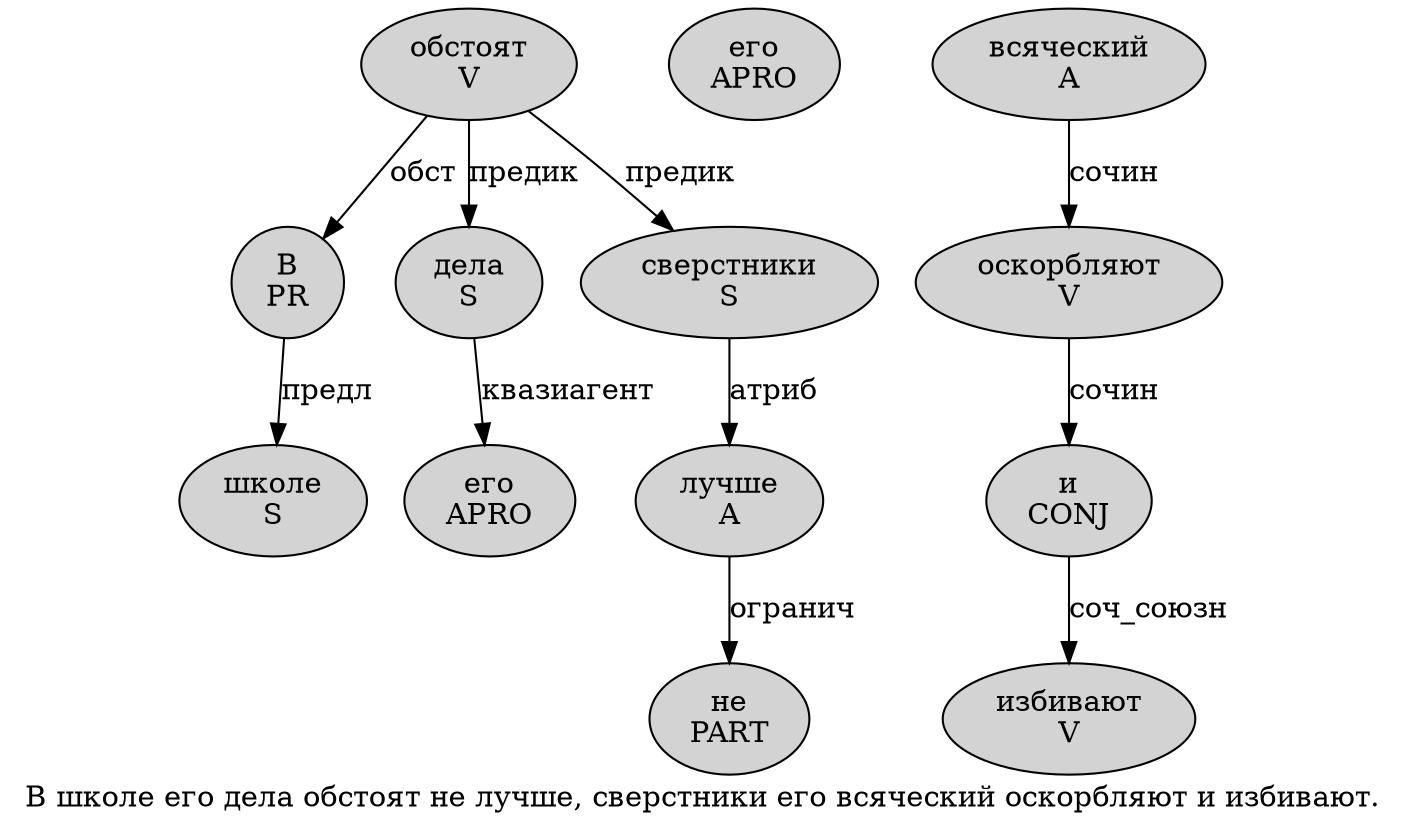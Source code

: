 digraph SENTENCE_4339 {
	graph [label="В школе его дела обстоят не лучше, сверстники его всяческий оскорбляют и избивают."]
	node [style=filled]
		0 [label="В
PR" color="" fillcolor=lightgray penwidth=1 shape=ellipse]
		1 [label="школе
S" color="" fillcolor=lightgray penwidth=1 shape=ellipse]
		2 [label="его
APRO" color="" fillcolor=lightgray penwidth=1 shape=ellipse]
		3 [label="дела
S" color="" fillcolor=lightgray penwidth=1 shape=ellipse]
		4 [label="обстоят
V" color="" fillcolor=lightgray penwidth=1 shape=ellipse]
		5 [label="не
PART" color="" fillcolor=lightgray penwidth=1 shape=ellipse]
		6 [label="лучше
A" color="" fillcolor=lightgray penwidth=1 shape=ellipse]
		8 [label="сверстники
S" color="" fillcolor=lightgray penwidth=1 shape=ellipse]
		9 [label="его
APRO" color="" fillcolor=lightgray penwidth=1 shape=ellipse]
		10 [label="всяческий
A" color="" fillcolor=lightgray penwidth=1 shape=ellipse]
		11 [label="оскорбляют
V" color="" fillcolor=lightgray penwidth=1 shape=ellipse]
		12 [label="и
CONJ" color="" fillcolor=lightgray penwidth=1 shape=ellipse]
		13 [label="избивают
V" color="" fillcolor=lightgray penwidth=1 shape=ellipse]
			11 -> 12 [label="сочин"]
			10 -> 11 [label="сочин"]
			4 -> 0 [label="обст"]
			4 -> 3 [label="предик"]
			4 -> 8 [label="предик"]
			3 -> 2 [label="квазиагент"]
			12 -> 13 [label="соч_союзн"]
			6 -> 5 [label="огранич"]
			0 -> 1 [label="предл"]
			8 -> 6 [label="атриб"]
}